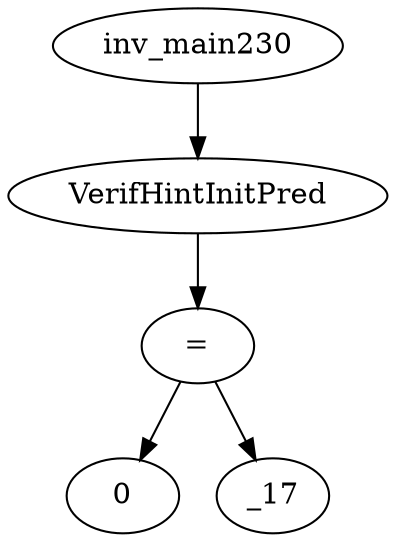 digraph dag {
0 [label="inv_main230"];
1 [label="VerifHintInitPred"];
2 [label="="];
3 [label="0"];
4 [label="_17"];
0->1
1->2
2->4
2 -> 3
}
